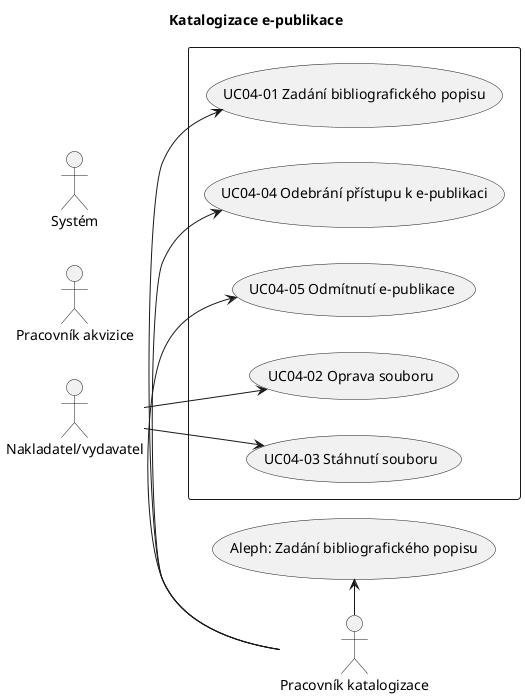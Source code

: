@startuml
left to right direction
title Katalogizace e-publikace

skinparam packageStyle rect

actor :Nakladatel/vydavatel: as nakl
actor :Pracovník akvizice: as akv
actor :Pracovník katalogizace: as kat
actor :Systém: as sys

rectangle  {
	   :kat: -left-> (UC04-01 Zadání bibliografického popisu)
	   :nakl: --> (UC04-02 Oprava souboru)
	   :nakl: --> (UC04-03 Stáhnutí souboru)
	   :kat: -left-> (UC04-04 Odebrání přístupu k e-publikaci)
	   :kat: -left-> (UC04-05 Odmítnutí e-publikace)
}
:kat: -left-> (Aleph: Zadání bibliografického popisu)
@enduml